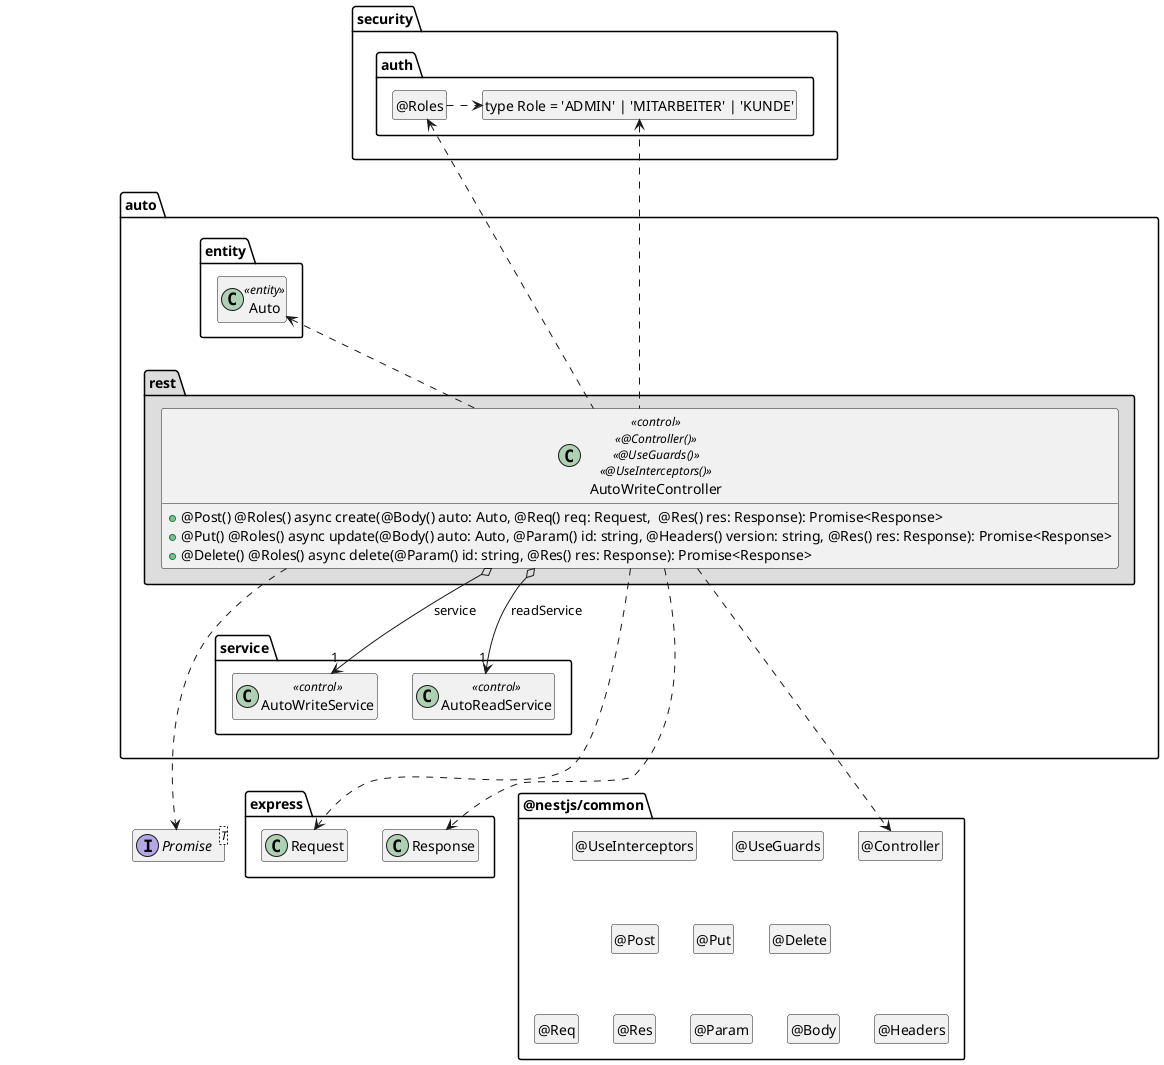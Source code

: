 ' Preview durch <Alt>d

@startuml Controller-Klasse

interface Promise<T>

package @nestjs/common {
  class "@Controller" as Controller
  hide Controller circle

  class "@UseGuards" as UseGuards
  hide UseGuards circle

  class "@UseInterceptors" as UseInterceptors
  hide UseInterceptors circle

  class "@Post" as Post
  hide Post circle

  class "@Put" as Put
  hide Put circle

  class "@Delete" as Delete
  hide Delete circle

  class "@Req" as Req
  hide Req circle

  class "@Res" as Res
  hide Res circle

  class "@Param" as Param
  hide Param circle

  class "@Body" as Body
  hide Body circle

  class "@Headers" as Headers
  hide Headers circle

  UseInterceptors .[hidden].> Post
  UseInterceptors .[hidden].> Put
  UseInterceptors .[hidden].> Delete

  Post .[hidden].> Req
  Post .[hidden].> Res
  Post .[hidden].> Param
  Post .[hidden].> Body
  Post .[hidden].> Headers
}

package express {
  class Request
  class Response

  Response .right[hidden].> Controller
}

package security.auth {
  class "type Role = 'ADMIN' | 'MITARBEITER' | 'KUNDE'" as Role
  hide Role circle

  class "@Roles" as Roles
  hide Roles circle

  Roles .right.> Role
}

package auto {
  package entity #FFFFFF {
    class Auto <<entity>>

    Auto .[hidden].> Promise
    Auto .[hidden].> Request
  }

  package service {
    class AutoWriteService << control >>
    class AutoReadService << control >>
  }

  package rest #DDDDDD {
    class AutoWriteController << control >> << @Controller() >> << @UseGuards() >> << @UseInterceptors() >> {
      + @Post() @Roles() async create(@Body() auto: Auto, @Req() req: Request,  @Res() res: Response): Promise<Response>
      + @Put() @Roles() async update(@Body() auto: Auto, @Param() id: string, @Headers() version: string, @Res() res: Response): Promise<Response>
      + @Delete() @Roles() async delete(@Param() id: string, @Res() res: Response): Promise<Response>
    }

    AutoWriteController o--> "1" AutoWriteService : service
    AutoWriteController o--> "1" AutoReadService : readService
    AutoWriteController ..up> Auto

    AutoWriteController ..> Controller

    AutoWriteController .up.> Roles
    AutoWriteController .up.> Role

    AutoWriteController ..> Request
    AutoWriteController ..> Response
    AutoWriteController ..> Promise

    Auto .up[hidden].> Roles
    AutoWriteService .[hidden].> Request
    AutoWriteService .[hidden].> Promise
  }
}

hide empty members

@enduml
